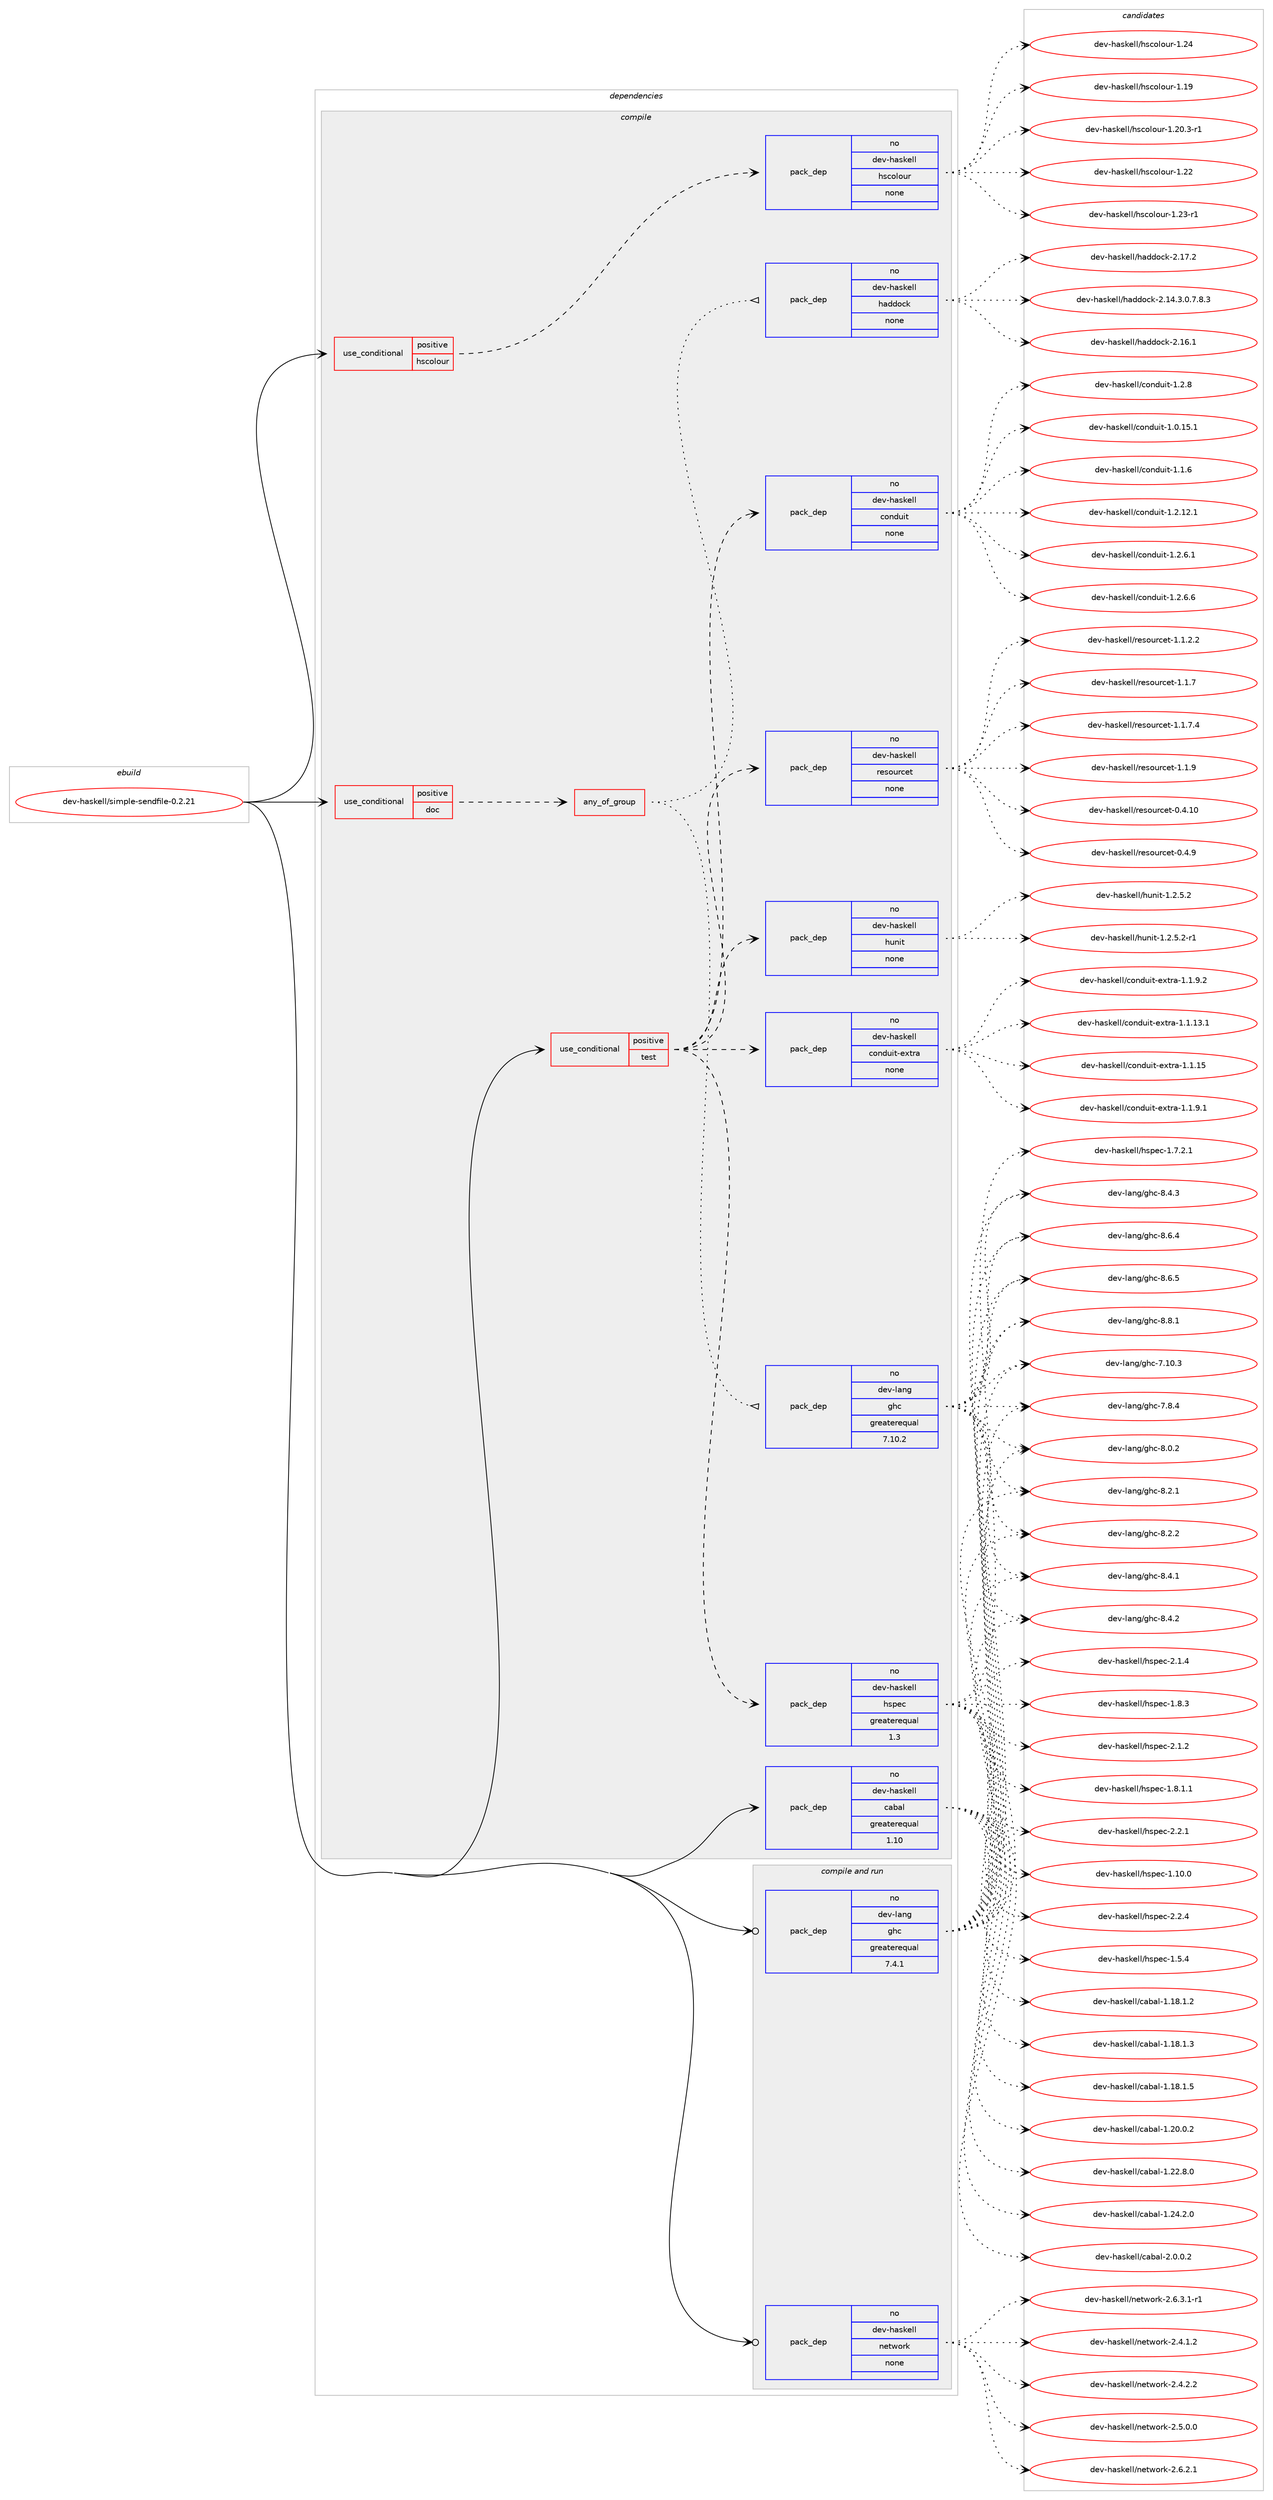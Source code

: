 digraph prolog {

# *************
# Graph options
# *************

newrank=true;
concentrate=true;
compound=true;
graph [rankdir=LR,fontname=Helvetica,fontsize=10,ranksep=1.5];#, ranksep=2.5, nodesep=0.2];
edge  [arrowhead=vee];
node  [fontname=Helvetica,fontsize=10];

# **********
# The ebuild
# **********

subgraph cluster_leftcol {
color=gray;
rank=same;
label=<<i>ebuild</i>>;
id [label="dev-haskell/simple-sendfile-0.2.21", color=red, width=4, href="../dev-haskell/simple-sendfile-0.2.21.svg"];
}

# ****************
# The dependencies
# ****************

subgraph cluster_midcol {
color=gray;
label=<<i>dependencies</i>>;
subgraph cluster_compile {
fillcolor="#eeeeee";
style=filled;
label=<<i>compile</i>>;
subgraph cond127545 {
dependency543744 [label=<<TABLE BORDER="0" CELLBORDER="1" CELLSPACING="0" CELLPADDING="4"><TR><TD ROWSPAN="3" CELLPADDING="10">use_conditional</TD></TR><TR><TD>positive</TD></TR><TR><TD>doc</TD></TR></TABLE>>, shape=none, color=red];
subgraph any10472 {
dependency543745 [label=<<TABLE BORDER="0" CELLBORDER="1" CELLSPACING="0" CELLPADDING="4"><TR><TD CELLPADDING="10">any_of_group</TD></TR></TABLE>>, shape=none, color=red];subgraph pack405370 {
dependency543746 [label=<<TABLE BORDER="0" CELLBORDER="1" CELLSPACING="0" CELLPADDING="4" WIDTH="220"><TR><TD ROWSPAN="6" CELLPADDING="30">pack_dep</TD></TR><TR><TD WIDTH="110">no</TD></TR><TR><TD>dev-haskell</TD></TR><TR><TD>haddock</TD></TR><TR><TD>none</TD></TR><TR><TD></TD></TR></TABLE>>, shape=none, color=blue];
}
dependency543745:e -> dependency543746:w [weight=20,style="dotted",arrowhead="oinv"];
subgraph pack405371 {
dependency543747 [label=<<TABLE BORDER="0" CELLBORDER="1" CELLSPACING="0" CELLPADDING="4" WIDTH="220"><TR><TD ROWSPAN="6" CELLPADDING="30">pack_dep</TD></TR><TR><TD WIDTH="110">no</TD></TR><TR><TD>dev-lang</TD></TR><TR><TD>ghc</TD></TR><TR><TD>greaterequal</TD></TR><TR><TD>7.10.2</TD></TR></TABLE>>, shape=none, color=blue];
}
dependency543745:e -> dependency543747:w [weight=20,style="dotted",arrowhead="oinv"];
}
dependency543744:e -> dependency543745:w [weight=20,style="dashed",arrowhead="vee"];
}
id:e -> dependency543744:w [weight=20,style="solid",arrowhead="vee"];
subgraph cond127546 {
dependency543748 [label=<<TABLE BORDER="0" CELLBORDER="1" CELLSPACING="0" CELLPADDING="4"><TR><TD ROWSPAN="3" CELLPADDING="10">use_conditional</TD></TR><TR><TD>positive</TD></TR><TR><TD>hscolour</TD></TR></TABLE>>, shape=none, color=red];
subgraph pack405372 {
dependency543749 [label=<<TABLE BORDER="0" CELLBORDER="1" CELLSPACING="0" CELLPADDING="4" WIDTH="220"><TR><TD ROWSPAN="6" CELLPADDING="30">pack_dep</TD></TR><TR><TD WIDTH="110">no</TD></TR><TR><TD>dev-haskell</TD></TR><TR><TD>hscolour</TD></TR><TR><TD>none</TD></TR><TR><TD></TD></TR></TABLE>>, shape=none, color=blue];
}
dependency543748:e -> dependency543749:w [weight=20,style="dashed",arrowhead="vee"];
}
id:e -> dependency543748:w [weight=20,style="solid",arrowhead="vee"];
subgraph cond127547 {
dependency543750 [label=<<TABLE BORDER="0" CELLBORDER="1" CELLSPACING="0" CELLPADDING="4"><TR><TD ROWSPAN="3" CELLPADDING="10">use_conditional</TD></TR><TR><TD>positive</TD></TR><TR><TD>test</TD></TR></TABLE>>, shape=none, color=red];
subgraph pack405373 {
dependency543751 [label=<<TABLE BORDER="0" CELLBORDER="1" CELLSPACING="0" CELLPADDING="4" WIDTH="220"><TR><TD ROWSPAN="6" CELLPADDING="30">pack_dep</TD></TR><TR><TD WIDTH="110">no</TD></TR><TR><TD>dev-haskell</TD></TR><TR><TD>conduit</TD></TR><TR><TD>none</TD></TR><TR><TD></TD></TR></TABLE>>, shape=none, color=blue];
}
dependency543750:e -> dependency543751:w [weight=20,style="dashed",arrowhead="vee"];
subgraph pack405374 {
dependency543752 [label=<<TABLE BORDER="0" CELLBORDER="1" CELLSPACING="0" CELLPADDING="4" WIDTH="220"><TR><TD ROWSPAN="6" CELLPADDING="30">pack_dep</TD></TR><TR><TD WIDTH="110">no</TD></TR><TR><TD>dev-haskell</TD></TR><TR><TD>conduit-extra</TD></TR><TR><TD>none</TD></TR><TR><TD></TD></TR></TABLE>>, shape=none, color=blue];
}
dependency543750:e -> dependency543752:w [weight=20,style="dashed",arrowhead="vee"];
subgraph pack405375 {
dependency543753 [label=<<TABLE BORDER="0" CELLBORDER="1" CELLSPACING="0" CELLPADDING="4" WIDTH="220"><TR><TD ROWSPAN="6" CELLPADDING="30">pack_dep</TD></TR><TR><TD WIDTH="110">no</TD></TR><TR><TD>dev-haskell</TD></TR><TR><TD>hspec</TD></TR><TR><TD>greaterequal</TD></TR><TR><TD>1.3</TD></TR></TABLE>>, shape=none, color=blue];
}
dependency543750:e -> dependency543753:w [weight=20,style="dashed",arrowhead="vee"];
subgraph pack405376 {
dependency543754 [label=<<TABLE BORDER="0" CELLBORDER="1" CELLSPACING="0" CELLPADDING="4" WIDTH="220"><TR><TD ROWSPAN="6" CELLPADDING="30">pack_dep</TD></TR><TR><TD WIDTH="110">no</TD></TR><TR><TD>dev-haskell</TD></TR><TR><TD>hunit</TD></TR><TR><TD>none</TD></TR><TR><TD></TD></TR></TABLE>>, shape=none, color=blue];
}
dependency543750:e -> dependency543754:w [weight=20,style="dashed",arrowhead="vee"];
subgraph pack405377 {
dependency543755 [label=<<TABLE BORDER="0" CELLBORDER="1" CELLSPACING="0" CELLPADDING="4" WIDTH="220"><TR><TD ROWSPAN="6" CELLPADDING="30">pack_dep</TD></TR><TR><TD WIDTH="110">no</TD></TR><TR><TD>dev-haskell</TD></TR><TR><TD>resourcet</TD></TR><TR><TD>none</TD></TR><TR><TD></TD></TR></TABLE>>, shape=none, color=blue];
}
dependency543750:e -> dependency543755:w [weight=20,style="dashed",arrowhead="vee"];
}
id:e -> dependency543750:w [weight=20,style="solid",arrowhead="vee"];
subgraph pack405378 {
dependency543756 [label=<<TABLE BORDER="0" CELLBORDER="1" CELLSPACING="0" CELLPADDING="4" WIDTH="220"><TR><TD ROWSPAN="6" CELLPADDING="30">pack_dep</TD></TR><TR><TD WIDTH="110">no</TD></TR><TR><TD>dev-haskell</TD></TR><TR><TD>cabal</TD></TR><TR><TD>greaterequal</TD></TR><TR><TD>1.10</TD></TR></TABLE>>, shape=none, color=blue];
}
id:e -> dependency543756:w [weight=20,style="solid",arrowhead="vee"];
}
subgraph cluster_compileandrun {
fillcolor="#eeeeee";
style=filled;
label=<<i>compile and run</i>>;
subgraph pack405379 {
dependency543757 [label=<<TABLE BORDER="0" CELLBORDER="1" CELLSPACING="0" CELLPADDING="4" WIDTH="220"><TR><TD ROWSPAN="6" CELLPADDING="30">pack_dep</TD></TR><TR><TD WIDTH="110">no</TD></TR><TR><TD>dev-haskell</TD></TR><TR><TD>network</TD></TR><TR><TD>none</TD></TR><TR><TD></TD></TR></TABLE>>, shape=none, color=blue];
}
id:e -> dependency543757:w [weight=20,style="solid",arrowhead="odotvee"];
subgraph pack405380 {
dependency543758 [label=<<TABLE BORDER="0" CELLBORDER="1" CELLSPACING="0" CELLPADDING="4" WIDTH="220"><TR><TD ROWSPAN="6" CELLPADDING="30">pack_dep</TD></TR><TR><TD WIDTH="110">no</TD></TR><TR><TD>dev-lang</TD></TR><TR><TD>ghc</TD></TR><TR><TD>greaterequal</TD></TR><TR><TD>7.4.1</TD></TR></TABLE>>, shape=none, color=blue];
}
id:e -> dependency543758:w [weight=20,style="solid",arrowhead="odotvee"];
}
subgraph cluster_run {
fillcolor="#eeeeee";
style=filled;
label=<<i>run</i>>;
}
}

# **************
# The candidates
# **************

subgraph cluster_choices {
rank=same;
color=gray;
label=<<i>candidates</i>>;

subgraph choice405370 {
color=black;
nodesep=1;
choice1001011184510497115107101108108471049710010011199107455046495246514648465546564651 [label="dev-haskell/haddock-2.14.3.0.7.8.3", color=red, width=4,href="../dev-haskell/haddock-2.14.3.0.7.8.3.svg"];
choice100101118451049711510710110810847104971001001119910745504649544649 [label="dev-haskell/haddock-2.16.1", color=red, width=4,href="../dev-haskell/haddock-2.16.1.svg"];
choice100101118451049711510710110810847104971001001119910745504649554650 [label="dev-haskell/haddock-2.17.2", color=red, width=4,href="../dev-haskell/haddock-2.17.2.svg"];
dependency543746:e -> choice1001011184510497115107101108108471049710010011199107455046495246514648465546564651:w [style=dotted,weight="100"];
dependency543746:e -> choice100101118451049711510710110810847104971001001119910745504649544649:w [style=dotted,weight="100"];
dependency543746:e -> choice100101118451049711510710110810847104971001001119910745504649554650:w [style=dotted,weight="100"];
}
subgraph choice405371 {
color=black;
nodesep=1;
choice1001011184510897110103471031049945554649484651 [label="dev-lang/ghc-7.10.3", color=red, width=4,href="../dev-lang/ghc-7.10.3.svg"];
choice10010111845108971101034710310499455546564652 [label="dev-lang/ghc-7.8.4", color=red, width=4,href="../dev-lang/ghc-7.8.4.svg"];
choice10010111845108971101034710310499455646484650 [label="dev-lang/ghc-8.0.2", color=red, width=4,href="../dev-lang/ghc-8.0.2.svg"];
choice10010111845108971101034710310499455646504649 [label="dev-lang/ghc-8.2.1", color=red, width=4,href="../dev-lang/ghc-8.2.1.svg"];
choice10010111845108971101034710310499455646504650 [label="dev-lang/ghc-8.2.2", color=red, width=4,href="../dev-lang/ghc-8.2.2.svg"];
choice10010111845108971101034710310499455646524649 [label="dev-lang/ghc-8.4.1", color=red, width=4,href="../dev-lang/ghc-8.4.1.svg"];
choice10010111845108971101034710310499455646524650 [label="dev-lang/ghc-8.4.2", color=red, width=4,href="../dev-lang/ghc-8.4.2.svg"];
choice10010111845108971101034710310499455646524651 [label="dev-lang/ghc-8.4.3", color=red, width=4,href="../dev-lang/ghc-8.4.3.svg"];
choice10010111845108971101034710310499455646544652 [label="dev-lang/ghc-8.6.4", color=red, width=4,href="../dev-lang/ghc-8.6.4.svg"];
choice10010111845108971101034710310499455646544653 [label="dev-lang/ghc-8.6.5", color=red, width=4,href="../dev-lang/ghc-8.6.5.svg"];
choice10010111845108971101034710310499455646564649 [label="dev-lang/ghc-8.8.1", color=red, width=4,href="../dev-lang/ghc-8.8.1.svg"];
dependency543747:e -> choice1001011184510897110103471031049945554649484651:w [style=dotted,weight="100"];
dependency543747:e -> choice10010111845108971101034710310499455546564652:w [style=dotted,weight="100"];
dependency543747:e -> choice10010111845108971101034710310499455646484650:w [style=dotted,weight="100"];
dependency543747:e -> choice10010111845108971101034710310499455646504649:w [style=dotted,weight="100"];
dependency543747:e -> choice10010111845108971101034710310499455646504650:w [style=dotted,weight="100"];
dependency543747:e -> choice10010111845108971101034710310499455646524649:w [style=dotted,weight="100"];
dependency543747:e -> choice10010111845108971101034710310499455646524650:w [style=dotted,weight="100"];
dependency543747:e -> choice10010111845108971101034710310499455646524651:w [style=dotted,weight="100"];
dependency543747:e -> choice10010111845108971101034710310499455646544652:w [style=dotted,weight="100"];
dependency543747:e -> choice10010111845108971101034710310499455646544653:w [style=dotted,weight="100"];
dependency543747:e -> choice10010111845108971101034710310499455646564649:w [style=dotted,weight="100"];
}
subgraph choice405372 {
color=black;
nodesep=1;
choice100101118451049711510710110810847104115991111081111171144549464957 [label="dev-haskell/hscolour-1.19", color=red, width=4,href="../dev-haskell/hscolour-1.19.svg"];
choice10010111845104971151071011081084710411599111108111117114454946504846514511449 [label="dev-haskell/hscolour-1.20.3-r1", color=red, width=4,href="../dev-haskell/hscolour-1.20.3-r1.svg"];
choice100101118451049711510710110810847104115991111081111171144549465050 [label="dev-haskell/hscolour-1.22", color=red, width=4,href="../dev-haskell/hscolour-1.22.svg"];
choice1001011184510497115107101108108471041159911110811111711445494650514511449 [label="dev-haskell/hscolour-1.23-r1", color=red, width=4,href="../dev-haskell/hscolour-1.23-r1.svg"];
choice100101118451049711510710110810847104115991111081111171144549465052 [label="dev-haskell/hscolour-1.24", color=red, width=4,href="../dev-haskell/hscolour-1.24.svg"];
dependency543749:e -> choice100101118451049711510710110810847104115991111081111171144549464957:w [style=dotted,weight="100"];
dependency543749:e -> choice10010111845104971151071011081084710411599111108111117114454946504846514511449:w [style=dotted,weight="100"];
dependency543749:e -> choice100101118451049711510710110810847104115991111081111171144549465050:w [style=dotted,weight="100"];
dependency543749:e -> choice1001011184510497115107101108108471041159911110811111711445494650514511449:w [style=dotted,weight="100"];
dependency543749:e -> choice100101118451049711510710110810847104115991111081111171144549465052:w [style=dotted,weight="100"];
}
subgraph choice405373 {
color=black;
nodesep=1;
choice10010111845104971151071011081084799111110100117105116454946484649534649 [label="dev-haskell/conduit-1.0.15.1", color=red, width=4,href="../dev-haskell/conduit-1.0.15.1.svg"];
choice10010111845104971151071011081084799111110100117105116454946494654 [label="dev-haskell/conduit-1.1.6", color=red, width=4,href="../dev-haskell/conduit-1.1.6.svg"];
choice10010111845104971151071011081084799111110100117105116454946504649504649 [label="dev-haskell/conduit-1.2.12.1", color=red, width=4,href="../dev-haskell/conduit-1.2.12.1.svg"];
choice100101118451049711510710110810847991111101001171051164549465046544649 [label="dev-haskell/conduit-1.2.6.1", color=red, width=4,href="../dev-haskell/conduit-1.2.6.1.svg"];
choice100101118451049711510710110810847991111101001171051164549465046544654 [label="dev-haskell/conduit-1.2.6.6", color=red, width=4,href="../dev-haskell/conduit-1.2.6.6.svg"];
choice10010111845104971151071011081084799111110100117105116454946504656 [label="dev-haskell/conduit-1.2.8", color=red, width=4,href="../dev-haskell/conduit-1.2.8.svg"];
dependency543751:e -> choice10010111845104971151071011081084799111110100117105116454946484649534649:w [style=dotted,weight="100"];
dependency543751:e -> choice10010111845104971151071011081084799111110100117105116454946494654:w [style=dotted,weight="100"];
dependency543751:e -> choice10010111845104971151071011081084799111110100117105116454946504649504649:w [style=dotted,weight="100"];
dependency543751:e -> choice100101118451049711510710110810847991111101001171051164549465046544649:w [style=dotted,weight="100"];
dependency543751:e -> choice100101118451049711510710110810847991111101001171051164549465046544654:w [style=dotted,weight="100"];
dependency543751:e -> choice10010111845104971151071011081084799111110100117105116454946504656:w [style=dotted,weight="100"];
}
subgraph choice405374 {
color=black;
nodesep=1;
choice100101118451049711510710110810847991111101001171051164510112011611497454946494649514649 [label="dev-haskell/conduit-extra-1.1.13.1", color=red, width=4,href="../dev-haskell/conduit-extra-1.1.13.1.svg"];
choice10010111845104971151071011081084799111110100117105116451011201161149745494649464953 [label="dev-haskell/conduit-extra-1.1.15", color=red, width=4,href="../dev-haskell/conduit-extra-1.1.15.svg"];
choice1001011184510497115107101108108479911111010011710511645101120116114974549464946574649 [label="dev-haskell/conduit-extra-1.1.9.1", color=red, width=4,href="../dev-haskell/conduit-extra-1.1.9.1.svg"];
choice1001011184510497115107101108108479911111010011710511645101120116114974549464946574650 [label="dev-haskell/conduit-extra-1.1.9.2", color=red, width=4,href="../dev-haskell/conduit-extra-1.1.9.2.svg"];
dependency543752:e -> choice100101118451049711510710110810847991111101001171051164510112011611497454946494649514649:w [style=dotted,weight="100"];
dependency543752:e -> choice10010111845104971151071011081084799111110100117105116451011201161149745494649464953:w [style=dotted,weight="100"];
dependency543752:e -> choice1001011184510497115107101108108479911111010011710511645101120116114974549464946574649:w [style=dotted,weight="100"];
dependency543752:e -> choice1001011184510497115107101108108479911111010011710511645101120116114974549464946574650:w [style=dotted,weight="100"];
}
subgraph choice405375 {
color=black;
nodesep=1;
choice1001011184510497115107101108108471041151121019945494649484648 [label="dev-haskell/hspec-1.10.0", color=red, width=4,href="../dev-haskell/hspec-1.10.0.svg"];
choice10010111845104971151071011081084710411511210199454946534652 [label="dev-haskell/hspec-1.5.4", color=red, width=4,href="../dev-haskell/hspec-1.5.4.svg"];
choice100101118451049711510710110810847104115112101994549465546504649 [label="dev-haskell/hspec-1.7.2.1", color=red, width=4,href="../dev-haskell/hspec-1.7.2.1.svg"];
choice100101118451049711510710110810847104115112101994549465646494649 [label="dev-haskell/hspec-1.8.1.1", color=red, width=4,href="../dev-haskell/hspec-1.8.1.1.svg"];
choice10010111845104971151071011081084710411511210199454946564651 [label="dev-haskell/hspec-1.8.3", color=red, width=4,href="../dev-haskell/hspec-1.8.3.svg"];
choice10010111845104971151071011081084710411511210199455046494650 [label="dev-haskell/hspec-2.1.2", color=red, width=4,href="../dev-haskell/hspec-2.1.2.svg"];
choice10010111845104971151071011081084710411511210199455046494652 [label="dev-haskell/hspec-2.1.4", color=red, width=4,href="../dev-haskell/hspec-2.1.4.svg"];
choice10010111845104971151071011081084710411511210199455046504649 [label="dev-haskell/hspec-2.2.1", color=red, width=4,href="../dev-haskell/hspec-2.2.1.svg"];
choice10010111845104971151071011081084710411511210199455046504652 [label="dev-haskell/hspec-2.2.4", color=red, width=4,href="../dev-haskell/hspec-2.2.4.svg"];
dependency543753:e -> choice1001011184510497115107101108108471041151121019945494649484648:w [style=dotted,weight="100"];
dependency543753:e -> choice10010111845104971151071011081084710411511210199454946534652:w [style=dotted,weight="100"];
dependency543753:e -> choice100101118451049711510710110810847104115112101994549465546504649:w [style=dotted,weight="100"];
dependency543753:e -> choice100101118451049711510710110810847104115112101994549465646494649:w [style=dotted,weight="100"];
dependency543753:e -> choice10010111845104971151071011081084710411511210199454946564651:w [style=dotted,weight="100"];
dependency543753:e -> choice10010111845104971151071011081084710411511210199455046494650:w [style=dotted,weight="100"];
dependency543753:e -> choice10010111845104971151071011081084710411511210199455046494652:w [style=dotted,weight="100"];
dependency543753:e -> choice10010111845104971151071011081084710411511210199455046504649:w [style=dotted,weight="100"];
dependency543753:e -> choice10010111845104971151071011081084710411511210199455046504652:w [style=dotted,weight="100"];
}
subgraph choice405376 {
color=black;
nodesep=1;
choice1001011184510497115107101108108471041171101051164549465046534650 [label="dev-haskell/hunit-1.2.5.2", color=red, width=4,href="../dev-haskell/hunit-1.2.5.2.svg"];
choice10010111845104971151071011081084710411711010511645494650465346504511449 [label="dev-haskell/hunit-1.2.5.2-r1", color=red, width=4,href="../dev-haskell/hunit-1.2.5.2-r1.svg"];
dependency543754:e -> choice1001011184510497115107101108108471041171101051164549465046534650:w [style=dotted,weight="100"];
dependency543754:e -> choice10010111845104971151071011081084710411711010511645494650465346504511449:w [style=dotted,weight="100"];
}
subgraph choice405377 {
color=black;
nodesep=1;
choice1001011184510497115107101108108471141011151111171149910111645484652464948 [label="dev-haskell/resourcet-0.4.10", color=red, width=4,href="../dev-haskell/resourcet-0.4.10.svg"];
choice10010111845104971151071011081084711410111511111711499101116454846524657 [label="dev-haskell/resourcet-0.4.9", color=red, width=4,href="../dev-haskell/resourcet-0.4.9.svg"];
choice100101118451049711510710110810847114101115111117114991011164549464946504650 [label="dev-haskell/resourcet-1.1.2.2", color=red, width=4,href="../dev-haskell/resourcet-1.1.2.2.svg"];
choice10010111845104971151071011081084711410111511111711499101116454946494655 [label="dev-haskell/resourcet-1.1.7", color=red, width=4,href="../dev-haskell/resourcet-1.1.7.svg"];
choice100101118451049711510710110810847114101115111117114991011164549464946554652 [label="dev-haskell/resourcet-1.1.7.4", color=red, width=4,href="../dev-haskell/resourcet-1.1.7.4.svg"];
choice10010111845104971151071011081084711410111511111711499101116454946494657 [label="dev-haskell/resourcet-1.1.9", color=red, width=4,href="../dev-haskell/resourcet-1.1.9.svg"];
dependency543755:e -> choice1001011184510497115107101108108471141011151111171149910111645484652464948:w [style=dotted,weight="100"];
dependency543755:e -> choice10010111845104971151071011081084711410111511111711499101116454846524657:w [style=dotted,weight="100"];
dependency543755:e -> choice100101118451049711510710110810847114101115111117114991011164549464946504650:w [style=dotted,weight="100"];
dependency543755:e -> choice10010111845104971151071011081084711410111511111711499101116454946494655:w [style=dotted,weight="100"];
dependency543755:e -> choice100101118451049711510710110810847114101115111117114991011164549464946554652:w [style=dotted,weight="100"];
dependency543755:e -> choice10010111845104971151071011081084711410111511111711499101116454946494657:w [style=dotted,weight="100"];
}
subgraph choice405378 {
color=black;
nodesep=1;
choice10010111845104971151071011081084799979897108454946495646494650 [label="dev-haskell/cabal-1.18.1.2", color=red, width=4,href="../dev-haskell/cabal-1.18.1.2.svg"];
choice10010111845104971151071011081084799979897108454946495646494651 [label="dev-haskell/cabal-1.18.1.3", color=red, width=4,href="../dev-haskell/cabal-1.18.1.3.svg"];
choice10010111845104971151071011081084799979897108454946495646494653 [label="dev-haskell/cabal-1.18.1.5", color=red, width=4,href="../dev-haskell/cabal-1.18.1.5.svg"];
choice10010111845104971151071011081084799979897108454946504846484650 [label="dev-haskell/cabal-1.20.0.2", color=red, width=4,href="../dev-haskell/cabal-1.20.0.2.svg"];
choice10010111845104971151071011081084799979897108454946505046564648 [label="dev-haskell/cabal-1.22.8.0", color=red, width=4,href="../dev-haskell/cabal-1.22.8.0.svg"];
choice10010111845104971151071011081084799979897108454946505246504648 [label="dev-haskell/cabal-1.24.2.0", color=red, width=4,href="../dev-haskell/cabal-1.24.2.0.svg"];
choice100101118451049711510710110810847999798971084550464846484650 [label="dev-haskell/cabal-2.0.0.2", color=red, width=4,href="../dev-haskell/cabal-2.0.0.2.svg"];
dependency543756:e -> choice10010111845104971151071011081084799979897108454946495646494650:w [style=dotted,weight="100"];
dependency543756:e -> choice10010111845104971151071011081084799979897108454946495646494651:w [style=dotted,weight="100"];
dependency543756:e -> choice10010111845104971151071011081084799979897108454946495646494653:w [style=dotted,weight="100"];
dependency543756:e -> choice10010111845104971151071011081084799979897108454946504846484650:w [style=dotted,weight="100"];
dependency543756:e -> choice10010111845104971151071011081084799979897108454946505046564648:w [style=dotted,weight="100"];
dependency543756:e -> choice10010111845104971151071011081084799979897108454946505246504648:w [style=dotted,weight="100"];
dependency543756:e -> choice100101118451049711510710110810847999798971084550464846484650:w [style=dotted,weight="100"];
}
subgraph choice405379 {
color=black;
nodesep=1;
choice1001011184510497115107101108108471101011161191111141074550465246494650 [label="dev-haskell/network-2.4.1.2", color=red, width=4,href="../dev-haskell/network-2.4.1.2.svg"];
choice1001011184510497115107101108108471101011161191111141074550465246504650 [label="dev-haskell/network-2.4.2.2", color=red, width=4,href="../dev-haskell/network-2.4.2.2.svg"];
choice1001011184510497115107101108108471101011161191111141074550465346484648 [label="dev-haskell/network-2.5.0.0", color=red, width=4,href="../dev-haskell/network-2.5.0.0.svg"];
choice1001011184510497115107101108108471101011161191111141074550465446504649 [label="dev-haskell/network-2.6.2.1", color=red, width=4,href="../dev-haskell/network-2.6.2.1.svg"];
choice10010111845104971151071011081084711010111611911111410745504654465146494511449 [label="dev-haskell/network-2.6.3.1-r1", color=red, width=4,href="../dev-haskell/network-2.6.3.1-r1.svg"];
dependency543757:e -> choice1001011184510497115107101108108471101011161191111141074550465246494650:w [style=dotted,weight="100"];
dependency543757:e -> choice1001011184510497115107101108108471101011161191111141074550465246504650:w [style=dotted,weight="100"];
dependency543757:e -> choice1001011184510497115107101108108471101011161191111141074550465346484648:w [style=dotted,weight="100"];
dependency543757:e -> choice1001011184510497115107101108108471101011161191111141074550465446504649:w [style=dotted,weight="100"];
dependency543757:e -> choice10010111845104971151071011081084711010111611911111410745504654465146494511449:w [style=dotted,weight="100"];
}
subgraph choice405380 {
color=black;
nodesep=1;
choice1001011184510897110103471031049945554649484651 [label="dev-lang/ghc-7.10.3", color=red, width=4,href="../dev-lang/ghc-7.10.3.svg"];
choice10010111845108971101034710310499455546564652 [label="dev-lang/ghc-7.8.4", color=red, width=4,href="../dev-lang/ghc-7.8.4.svg"];
choice10010111845108971101034710310499455646484650 [label="dev-lang/ghc-8.0.2", color=red, width=4,href="../dev-lang/ghc-8.0.2.svg"];
choice10010111845108971101034710310499455646504649 [label="dev-lang/ghc-8.2.1", color=red, width=4,href="../dev-lang/ghc-8.2.1.svg"];
choice10010111845108971101034710310499455646504650 [label="dev-lang/ghc-8.2.2", color=red, width=4,href="../dev-lang/ghc-8.2.2.svg"];
choice10010111845108971101034710310499455646524649 [label="dev-lang/ghc-8.4.1", color=red, width=4,href="../dev-lang/ghc-8.4.1.svg"];
choice10010111845108971101034710310499455646524650 [label="dev-lang/ghc-8.4.2", color=red, width=4,href="../dev-lang/ghc-8.4.2.svg"];
choice10010111845108971101034710310499455646524651 [label="dev-lang/ghc-8.4.3", color=red, width=4,href="../dev-lang/ghc-8.4.3.svg"];
choice10010111845108971101034710310499455646544652 [label="dev-lang/ghc-8.6.4", color=red, width=4,href="../dev-lang/ghc-8.6.4.svg"];
choice10010111845108971101034710310499455646544653 [label="dev-lang/ghc-8.6.5", color=red, width=4,href="../dev-lang/ghc-8.6.5.svg"];
choice10010111845108971101034710310499455646564649 [label="dev-lang/ghc-8.8.1", color=red, width=4,href="../dev-lang/ghc-8.8.1.svg"];
dependency543758:e -> choice1001011184510897110103471031049945554649484651:w [style=dotted,weight="100"];
dependency543758:e -> choice10010111845108971101034710310499455546564652:w [style=dotted,weight="100"];
dependency543758:e -> choice10010111845108971101034710310499455646484650:w [style=dotted,weight="100"];
dependency543758:e -> choice10010111845108971101034710310499455646504649:w [style=dotted,weight="100"];
dependency543758:e -> choice10010111845108971101034710310499455646504650:w [style=dotted,weight="100"];
dependency543758:e -> choice10010111845108971101034710310499455646524649:w [style=dotted,weight="100"];
dependency543758:e -> choice10010111845108971101034710310499455646524650:w [style=dotted,weight="100"];
dependency543758:e -> choice10010111845108971101034710310499455646524651:w [style=dotted,weight="100"];
dependency543758:e -> choice10010111845108971101034710310499455646544652:w [style=dotted,weight="100"];
dependency543758:e -> choice10010111845108971101034710310499455646544653:w [style=dotted,weight="100"];
dependency543758:e -> choice10010111845108971101034710310499455646564649:w [style=dotted,weight="100"];
}
}

}
